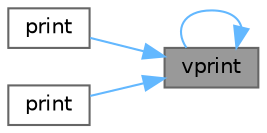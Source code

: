 digraph "vprint"
{
 // LATEX_PDF_SIZE
  bgcolor="transparent";
  edge [fontname=Helvetica,fontsize=10,labelfontname=Helvetica,labelfontsize=10];
  node [fontname=Helvetica,fontsize=10,shape=box,height=0.2,width=0.4];
  rankdir="RL";
  Node1 [id="Node000001",label="vprint",height=0.2,width=0.4,color="gray40", fillcolor="grey60", style="filled", fontcolor="black",tooltip=" "];
  Node1 -> Node2 [id="edge1_Node000001_Node000002",dir="back",color="steelblue1",style="solid",tooltip=" "];
  Node2 [id="Node000002",label="print",height=0.2,width=0.4,color="grey40", fillcolor="white", style="filled",URL="$base_8h.html#a3a04cf3cd81173cdbb24b568bde4df22",tooltip="Formats args according to specifications in fmt and writes the output to the file f."];
  Node1 -> Node3 [id="edge2_Node000001_Node000003",dir="back",color="steelblue1",style="solid",tooltip=" "];
  Node3 [id="Node000003",label="print",height=0.2,width=0.4,color="grey40", fillcolor="white", style="filled",URL="$base_8h.html#a59025bfaf390e425b4e274c966a77557",tooltip="Formats args according to specifications in fmt and writes the output to stdout."];
  Node1 -> Node1 [id="edge3_Node000001_Node000001",dir="back",color="steelblue1",style="solid",tooltip=" "];
}
